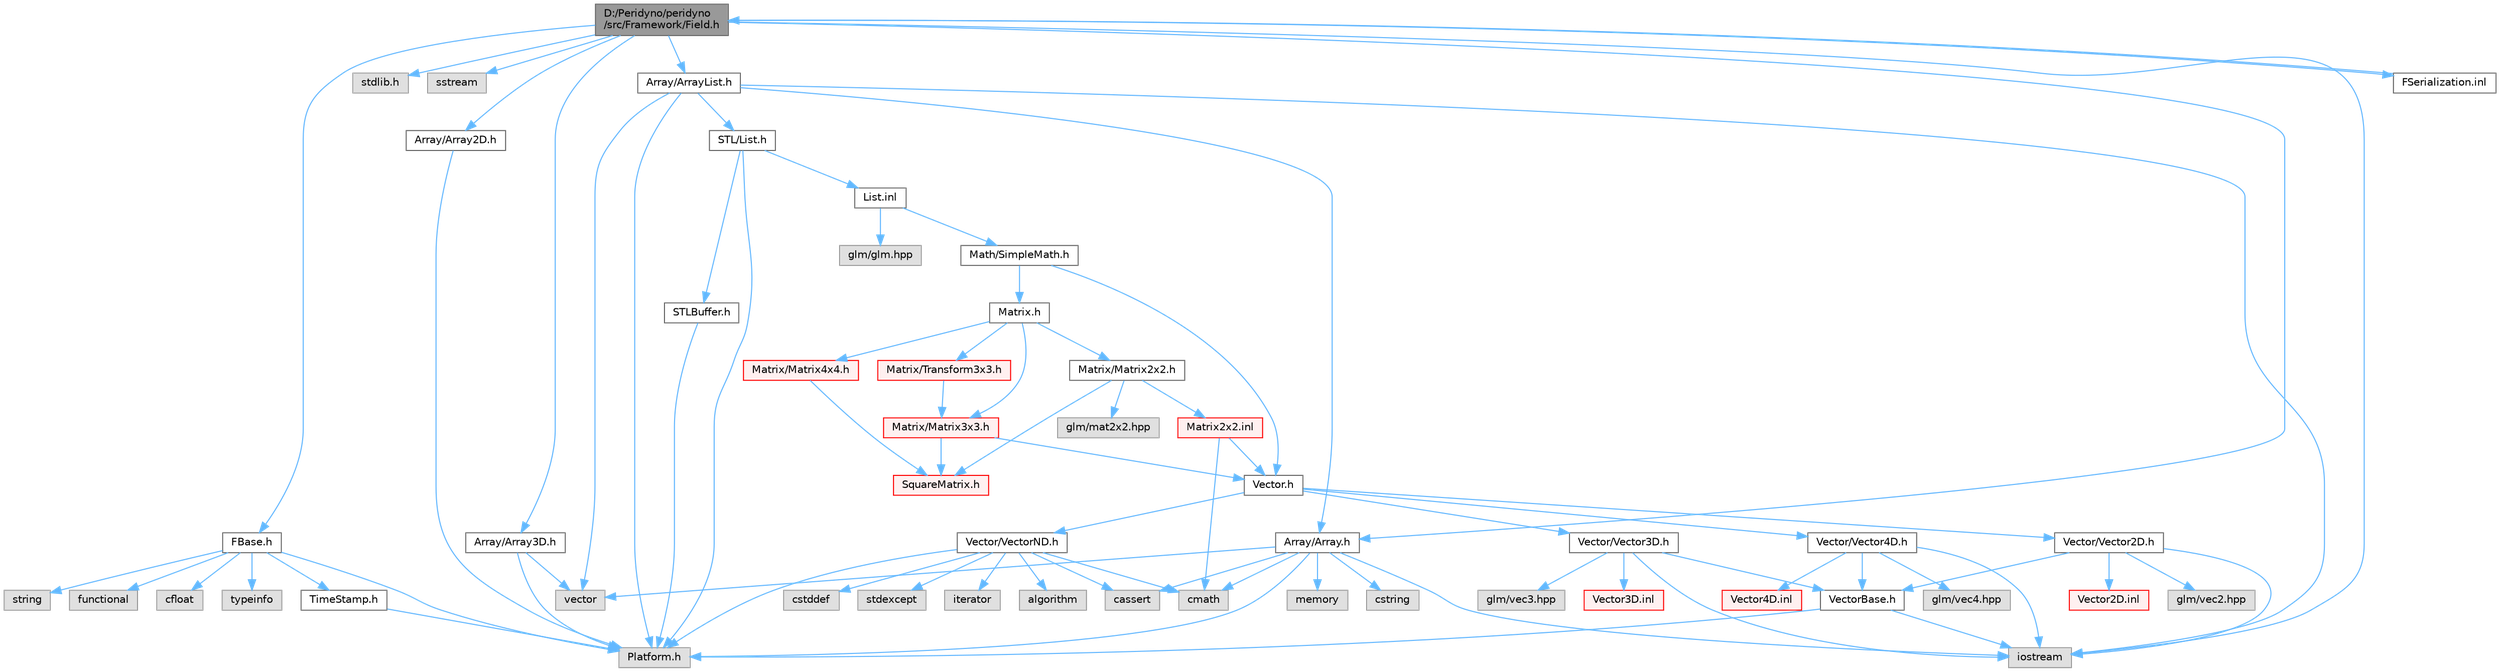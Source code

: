 digraph "D:/Peridyno/peridyno/src/Framework/Field.h"
{
 // LATEX_PDF_SIZE
  bgcolor="transparent";
  edge [fontname=Helvetica,fontsize=10,labelfontname=Helvetica,labelfontsize=10];
  node [fontname=Helvetica,fontsize=10,shape=box,height=0.2,width=0.4];
  Node1 [id="Node000001",label="D:/Peridyno/peridyno\l/src/Framework/Field.h",height=0.2,width=0.4,color="gray40", fillcolor="grey60", style="filled", fontcolor="black",tooltip=" "];
  Node1 -> Node2 [id="edge1_Node000001_Node000002",color="steelblue1",style="solid",tooltip=" "];
  Node2 [id="Node000002",label="iostream",height=0.2,width=0.4,color="grey60", fillcolor="#E0E0E0", style="filled",tooltip=" "];
  Node1 -> Node3 [id="edge2_Node000001_Node000003",color="steelblue1",style="solid",tooltip=" "];
  Node3 [id="Node000003",label="stdlib.h",height=0.2,width=0.4,color="grey60", fillcolor="#E0E0E0", style="filled",tooltip=" "];
  Node1 -> Node4 [id="edge3_Node000001_Node000004",color="steelblue1",style="solid",tooltip=" "];
  Node4 [id="Node000004",label="sstream",height=0.2,width=0.4,color="grey60", fillcolor="#E0E0E0", style="filled",tooltip=" "];
  Node1 -> Node5 [id="edge4_Node000001_Node000005",color="steelblue1",style="solid",tooltip=" "];
  Node5 [id="Node000005",label="FBase.h",height=0.2,width=0.4,color="grey40", fillcolor="white", style="filled",URL="$_f_base_8h.html",tooltip=" "];
  Node5 -> Node6 [id="edge5_Node000005_Node000006",color="steelblue1",style="solid",tooltip=" "];
  Node6 [id="Node000006",label="Platform.h",height=0.2,width=0.4,color="grey60", fillcolor="#E0E0E0", style="filled",tooltip=" "];
  Node5 -> Node7 [id="edge6_Node000005_Node000007",color="steelblue1",style="solid",tooltip=" "];
  Node7 [id="Node000007",label="TimeStamp.h",height=0.2,width=0.4,color="grey40", fillcolor="white", style="filled",URL="$_time_stamp_8h.html",tooltip=" "];
  Node7 -> Node6 [id="edge7_Node000007_Node000006",color="steelblue1",style="solid",tooltip=" "];
  Node5 -> Node8 [id="edge8_Node000005_Node000008",color="steelblue1",style="solid",tooltip=" "];
  Node8 [id="Node000008",label="typeinfo",height=0.2,width=0.4,color="grey60", fillcolor="#E0E0E0", style="filled",tooltip=" "];
  Node5 -> Node9 [id="edge9_Node000005_Node000009",color="steelblue1",style="solid",tooltip=" "];
  Node9 [id="Node000009",label="string",height=0.2,width=0.4,color="grey60", fillcolor="#E0E0E0", style="filled",tooltip=" "];
  Node5 -> Node10 [id="edge10_Node000005_Node000010",color="steelblue1",style="solid",tooltip=" "];
  Node10 [id="Node000010",label="functional",height=0.2,width=0.4,color="grey60", fillcolor="#E0E0E0", style="filled",tooltip=" "];
  Node5 -> Node11 [id="edge11_Node000005_Node000011",color="steelblue1",style="solid",tooltip=" "];
  Node11 [id="Node000011",label="cfloat",height=0.2,width=0.4,color="grey60", fillcolor="#E0E0E0", style="filled",tooltip=" "];
  Node1 -> Node12 [id="edge12_Node000001_Node000012",color="steelblue1",style="solid",tooltip=" "];
  Node12 [id="Node000012",label="Array/Array.h",height=0.2,width=0.4,color="grey40", fillcolor="white", style="filled",URL="$_array_8h.html",tooltip=" "];
  Node12 -> Node6 [id="edge13_Node000012_Node000006",color="steelblue1",style="solid",tooltip=" "];
  Node12 -> Node13 [id="edge14_Node000012_Node000013",color="steelblue1",style="solid",tooltip=" "];
  Node13 [id="Node000013",label="cassert",height=0.2,width=0.4,color="grey60", fillcolor="#E0E0E0", style="filled",tooltip=" "];
  Node12 -> Node14 [id="edge15_Node000012_Node000014",color="steelblue1",style="solid",tooltip=" "];
  Node14 [id="Node000014",label="vector",height=0.2,width=0.4,color="grey60", fillcolor="#E0E0E0", style="filled",tooltip=" "];
  Node12 -> Node2 [id="edge16_Node000012_Node000002",color="steelblue1",style="solid",tooltip=" "];
  Node12 -> Node15 [id="edge17_Node000012_Node000015",color="steelblue1",style="solid",tooltip=" "];
  Node15 [id="Node000015",label="cstring",height=0.2,width=0.4,color="grey60", fillcolor="#E0E0E0", style="filled",tooltip=" "];
  Node12 -> Node16 [id="edge18_Node000012_Node000016",color="steelblue1",style="solid",tooltip=" "];
  Node16 [id="Node000016",label="memory",height=0.2,width=0.4,color="grey60", fillcolor="#E0E0E0", style="filled",tooltip=" "];
  Node12 -> Node17 [id="edge19_Node000012_Node000017",color="steelblue1",style="solid",tooltip=" "];
  Node17 [id="Node000017",label="cmath",height=0.2,width=0.4,color="grey60", fillcolor="#E0E0E0", style="filled",tooltip=" "];
  Node1 -> Node18 [id="edge20_Node000001_Node000018",color="steelblue1",style="solid",tooltip=" "];
  Node18 [id="Node000018",label="Array/Array2D.h",height=0.2,width=0.4,color="grey40", fillcolor="white", style="filled",URL="$_array2_d_8h.html",tooltip=" "];
  Node18 -> Node6 [id="edge21_Node000018_Node000006",color="steelblue1",style="solid",tooltip=" "];
  Node1 -> Node19 [id="edge22_Node000001_Node000019",color="steelblue1",style="solid",tooltip=" "];
  Node19 [id="Node000019",label="Array/Array3D.h",height=0.2,width=0.4,color="grey40", fillcolor="white", style="filled",URL="$_array3_d_8h.html",tooltip=" "];
  Node19 -> Node6 [id="edge23_Node000019_Node000006",color="steelblue1",style="solid",tooltip=" "];
  Node19 -> Node14 [id="edge24_Node000019_Node000014",color="steelblue1",style="solid",tooltip=" "];
  Node1 -> Node20 [id="edge25_Node000001_Node000020",color="steelblue1",style="solid",tooltip=" "];
  Node20 [id="Node000020",label="Array/ArrayList.h",height=0.2,width=0.4,color="grey40", fillcolor="white", style="filled",URL="$_array_list_8h.html",tooltip=" "];
  Node20 -> Node14 [id="edge26_Node000020_Node000014",color="steelblue1",style="solid",tooltip=" "];
  Node20 -> Node2 [id="edge27_Node000020_Node000002",color="steelblue1",style="solid",tooltip=" "];
  Node20 -> Node6 [id="edge28_Node000020_Node000006",color="steelblue1",style="solid",tooltip=" "];
  Node20 -> Node21 [id="edge29_Node000020_Node000021",color="steelblue1",style="solid",tooltip=" "];
  Node21 [id="Node000021",label="STL/List.h",height=0.2,width=0.4,color="grey40", fillcolor="white", style="filled",URL="$_list_8h.html",tooltip=" "];
  Node21 -> Node6 [id="edge30_Node000021_Node000006",color="steelblue1",style="solid",tooltip=" "];
  Node21 -> Node22 [id="edge31_Node000021_Node000022",color="steelblue1",style="solid",tooltip=" "];
  Node22 [id="Node000022",label="STLBuffer.h",height=0.2,width=0.4,color="grey40", fillcolor="white", style="filled",URL="$_s_t_l_buffer_8h.html",tooltip=" "];
  Node22 -> Node6 [id="edge32_Node000022_Node000006",color="steelblue1",style="solid",tooltip=" "];
  Node21 -> Node23 [id="edge33_Node000021_Node000023",color="steelblue1",style="solid",tooltip=" "];
  Node23 [id="Node000023",label="List.inl",height=0.2,width=0.4,color="grey40", fillcolor="white", style="filled",URL="$_list_8inl.html",tooltip=" "];
  Node23 -> Node24 [id="edge34_Node000023_Node000024",color="steelblue1",style="solid",tooltip=" "];
  Node24 [id="Node000024",label="Math/SimpleMath.h",height=0.2,width=0.4,color="grey40", fillcolor="white", style="filled",URL="$_simple_math_8h.html",tooltip=" "];
  Node24 -> Node25 [id="edge35_Node000024_Node000025",color="steelblue1",style="solid",tooltip=" "];
  Node25 [id="Node000025",label="Vector.h",height=0.2,width=0.4,color="grey40", fillcolor="white", style="filled",URL="$_vector_8h.html",tooltip=" "];
  Node25 -> Node26 [id="edge36_Node000025_Node000026",color="steelblue1",style="solid",tooltip=" "];
  Node26 [id="Node000026",label="Vector/Vector2D.h",height=0.2,width=0.4,color="grey40", fillcolor="white", style="filled",URL="$_vector2_d_8h.html",tooltip=" "];
  Node26 -> Node27 [id="edge37_Node000026_Node000027",color="steelblue1",style="solid",tooltip=" "];
  Node27 [id="Node000027",label="glm/vec2.hpp",height=0.2,width=0.4,color="grey60", fillcolor="#E0E0E0", style="filled",tooltip=" "];
  Node26 -> Node2 [id="edge38_Node000026_Node000002",color="steelblue1",style="solid",tooltip=" "];
  Node26 -> Node28 [id="edge39_Node000026_Node000028",color="steelblue1",style="solid",tooltip=" "];
  Node28 [id="Node000028",label="VectorBase.h",height=0.2,width=0.4,color="grey40", fillcolor="white", style="filled",URL="$_vector_base_8h.html",tooltip=" "];
  Node28 -> Node2 [id="edge40_Node000028_Node000002",color="steelblue1",style="solid",tooltip=" "];
  Node28 -> Node6 [id="edge41_Node000028_Node000006",color="steelblue1",style="solid",tooltip=" "];
  Node26 -> Node29 [id="edge42_Node000026_Node000029",color="steelblue1",style="solid",tooltip=" "];
  Node29 [id="Node000029",label="Vector2D.inl",height=0.2,width=0.4,color="red", fillcolor="#FFF0F0", style="filled",URL="$_vector2_d_8inl.html",tooltip=" "];
  Node25 -> Node32 [id="edge43_Node000025_Node000032",color="steelblue1",style="solid",tooltip=" "];
  Node32 [id="Node000032",label="Vector/Vector3D.h",height=0.2,width=0.4,color="grey40", fillcolor="white", style="filled",URL="$_vector3_d_8h.html",tooltip=" "];
  Node32 -> Node33 [id="edge44_Node000032_Node000033",color="steelblue1",style="solid",tooltip=" "];
  Node33 [id="Node000033",label="glm/vec3.hpp",height=0.2,width=0.4,color="grey60", fillcolor="#E0E0E0", style="filled",tooltip=" "];
  Node32 -> Node2 [id="edge45_Node000032_Node000002",color="steelblue1",style="solid",tooltip=" "];
  Node32 -> Node28 [id="edge46_Node000032_Node000028",color="steelblue1",style="solid",tooltip=" "];
  Node32 -> Node34 [id="edge47_Node000032_Node000034",color="steelblue1",style="solid",tooltip=" "];
  Node34 [id="Node000034",label="Vector3D.inl",height=0.2,width=0.4,color="red", fillcolor="#FFF0F0", style="filled",URL="$_vector3_d_8inl.html",tooltip=" "];
  Node25 -> Node35 [id="edge48_Node000025_Node000035",color="steelblue1",style="solid",tooltip=" "];
  Node35 [id="Node000035",label="Vector/Vector4D.h",height=0.2,width=0.4,color="grey40", fillcolor="white", style="filled",URL="$_vector4_d_8h.html",tooltip=" "];
  Node35 -> Node36 [id="edge49_Node000035_Node000036",color="steelblue1",style="solid",tooltip=" "];
  Node36 [id="Node000036",label="glm/vec4.hpp",height=0.2,width=0.4,color="grey60", fillcolor="#E0E0E0", style="filled",tooltip=" "];
  Node35 -> Node2 [id="edge50_Node000035_Node000002",color="steelblue1",style="solid",tooltip=" "];
  Node35 -> Node28 [id="edge51_Node000035_Node000028",color="steelblue1",style="solid",tooltip=" "];
  Node35 -> Node37 [id="edge52_Node000035_Node000037",color="steelblue1",style="solid",tooltip=" "];
  Node37 [id="Node000037",label="Vector4D.inl",height=0.2,width=0.4,color="red", fillcolor="#FFF0F0", style="filled",URL="$_vector4_d_8inl.html",tooltip=" "];
  Node25 -> Node38 [id="edge53_Node000025_Node000038",color="steelblue1",style="solid",tooltip=" "];
  Node38 [id="Node000038",label="Vector/VectorND.h",height=0.2,width=0.4,color="grey40", fillcolor="white", style="filled",URL="$_vector_n_d_8h.html",tooltip=" "];
  Node38 -> Node39 [id="edge54_Node000038_Node000039",color="steelblue1",style="solid",tooltip=" "];
  Node39 [id="Node000039",label="cstddef",height=0.2,width=0.4,color="grey60", fillcolor="#E0E0E0", style="filled",tooltip=" "];
  Node38 -> Node40 [id="edge55_Node000038_Node000040",color="steelblue1",style="solid",tooltip=" "];
  Node40 [id="Node000040",label="stdexcept",height=0.2,width=0.4,color="grey60", fillcolor="#E0E0E0", style="filled",tooltip=" "];
  Node38 -> Node41 [id="edge56_Node000038_Node000041",color="steelblue1",style="solid",tooltip=" "];
  Node41 [id="Node000041",label="iterator",height=0.2,width=0.4,color="grey60", fillcolor="#E0E0E0", style="filled",tooltip=" "];
  Node38 -> Node42 [id="edge57_Node000038_Node000042",color="steelblue1",style="solid",tooltip=" "];
  Node42 [id="Node000042",label="algorithm",height=0.2,width=0.4,color="grey60", fillcolor="#E0E0E0", style="filled",tooltip=" "];
  Node38 -> Node17 [id="edge58_Node000038_Node000017",color="steelblue1",style="solid",tooltip=" "];
  Node38 -> Node13 [id="edge59_Node000038_Node000013",color="steelblue1",style="solid",tooltip=" "];
  Node38 -> Node6 [id="edge60_Node000038_Node000006",color="steelblue1",style="solid",tooltip=" "];
  Node24 -> Node43 [id="edge61_Node000024_Node000043",color="steelblue1",style="solid",tooltip=" "];
  Node43 [id="Node000043",label="Matrix.h",height=0.2,width=0.4,color="grey40", fillcolor="white", style="filled",URL="$_matrix_8h.html",tooltip=" "];
  Node43 -> Node44 [id="edge62_Node000043_Node000044",color="steelblue1",style="solid",tooltip=" "];
  Node44 [id="Node000044",label="Matrix/Matrix2x2.h",height=0.2,width=0.4,color="grey40", fillcolor="white", style="filled",URL="$_matrix2x2_8h.html",tooltip=" "];
  Node44 -> Node45 [id="edge63_Node000044_Node000045",color="steelblue1",style="solid",tooltip=" "];
  Node45 [id="Node000045",label="glm/mat2x2.hpp",height=0.2,width=0.4,color="grey60", fillcolor="#E0E0E0", style="filled",tooltip=" "];
  Node44 -> Node46 [id="edge64_Node000044_Node000046",color="steelblue1",style="solid",tooltip=" "];
  Node46 [id="Node000046",label="SquareMatrix.h",height=0.2,width=0.4,color="red", fillcolor="#FFF0F0", style="filled",URL="$_square_matrix_8h.html",tooltip=" "];
  Node44 -> Node48 [id="edge65_Node000044_Node000048",color="steelblue1",style="solid",tooltip=" "];
  Node48 [id="Node000048",label="Matrix2x2.inl",height=0.2,width=0.4,color="red", fillcolor="#FFF0F0", style="filled",URL="$_matrix2x2_8inl.html",tooltip=" "];
  Node48 -> Node17 [id="edge66_Node000048_Node000017",color="steelblue1",style="solid",tooltip=" "];
  Node48 -> Node25 [id="edge67_Node000048_Node000025",color="steelblue1",style="solid",tooltip=" "];
  Node43 -> Node49 [id="edge68_Node000043_Node000049",color="steelblue1",style="solid",tooltip=" "];
  Node49 [id="Node000049",label="Matrix/Matrix3x3.h",height=0.2,width=0.4,color="red", fillcolor="#FFF0F0", style="filled",URL="$_matrix3x3_8h.html",tooltip=" "];
  Node49 -> Node25 [id="edge69_Node000049_Node000025",color="steelblue1",style="solid",tooltip=" "];
  Node49 -> Node46 [id="edge70_Node000049_Node000046",color="steelblue1",style="solid",tooltip=" "];
  Node43 -> Node52 [id="edge71_Node000043_Node000052",color="steelblue1",style="solid",tooltip=" "];
  Node52 [id="Node000052",label="Matrix/Matrix4x4.h",height=0.2,width=0.4,color="red", fillcolor="#FFF0F0", style="filled",URL="$_matrix4x4_8h.html",tooltip=" "];
  Node52 -> Node46 [id="edge72_Node000052_Node000046",color="steelblue1",style="solid",tooltip=" "];
  Node43 -> Node55 [id="edge73_Node000043_Node000055",color="steelblue1",style="solid",tooltip=" "];
  Node55 [id="Node000055",label="Matrix/Transform3x3.h",height=0.2,width=0.4,color="red", fillcolor="#FFF0F0", style="filled",URL="$_transform3x3_8h.html",tooltip=" "];
  Node55 -> Node49 [id="edge74_Node000055_Node000049",color="steelblue1",style="solid",tooltip=" "];
  Node23 -> Node60 [id="edge75_Node000023_Node000060",color="steelblue1",style="solid",tooltip=" "];
  Node60 [id="Node000060",label="glm/glm.hpp",height=0.2,width=0.4,color="grey60", fillcolor="#E0E0E0", style="filled",tooltip=" "];
  Node20 -> Node12 [id="edge76_Node000020_Node000012",color="steelblue1",style="solid",tooltip=" "];
  Node1 -> Node61 [id="edge77_Node000001_Node000061",color="steelblue1",style="solid",tooltip=" "];
  Node61 [id="Node000061",label="FSerialization.inl",height=0.2,width=0.4,color="grey40", fillcolor="white", style="filled",URL="$_f_serialization_8inl.html",tooltip=" "];
  Node61 -> Node1 [id="edge78_Node000061_Node000001",color="steelblue1",style="solid",tooltip=" "];
}
